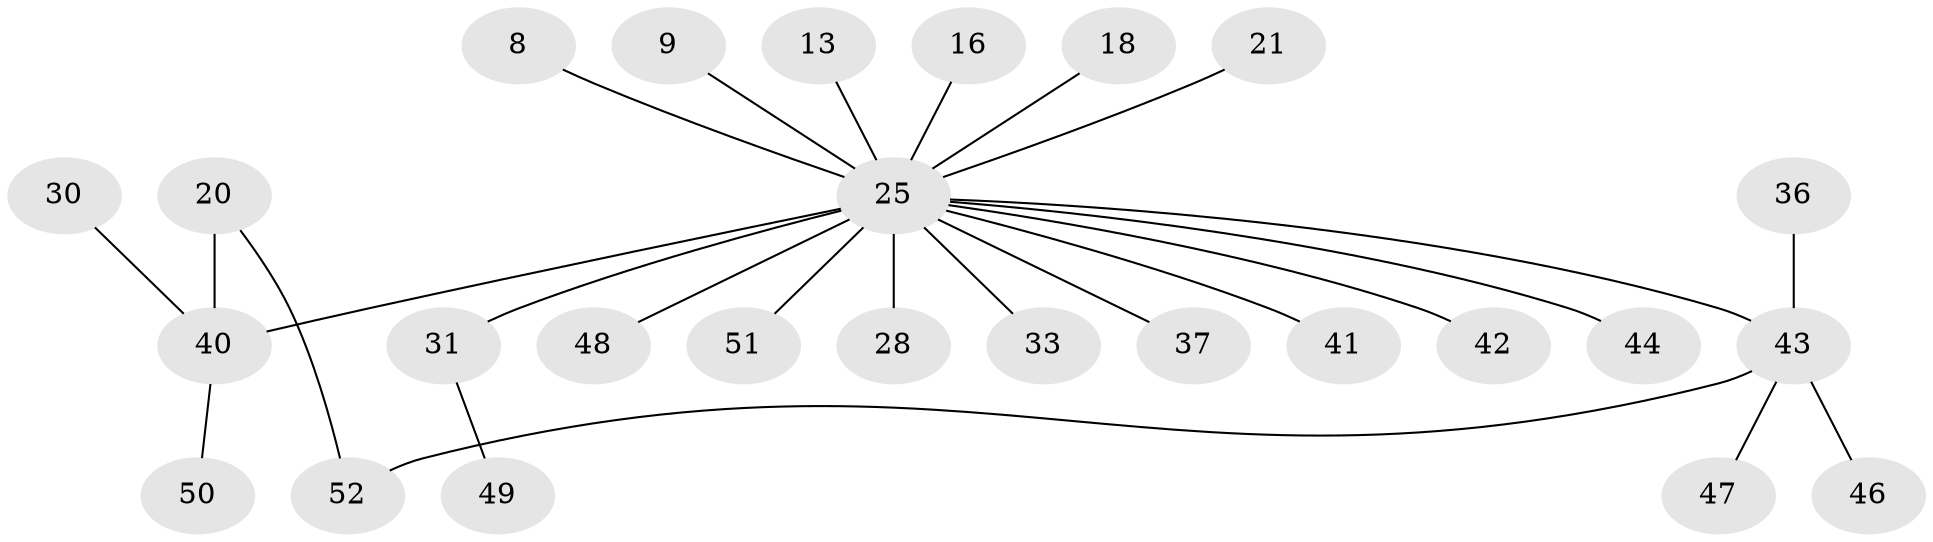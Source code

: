 // original degree distribution, {1: 0.5192307692307693, 12: 0.019230769230769232, 10: 0.019230769230769232, 6: 0.038461538461538464, 5: 0.057692307692307696, 3: 0.17307692307692307, 9: 0.019230769230769232, 4: 0.038461538461538464, 2: 0.11538461538461539}
// Generated by graph-tools (version 1.1) at 2025/48/03/09/25 04:48:30]
// undirected, 26 vertices, 26 edges
graph export_dot {
graph [start="1"]
  node [color=gray90,style=filled];
  8;
  9;
  13;
  16;
  18;
  20 [super="+14"];
  21;
  25 [super="+6+12+5"];
  28;
  30;
  31 [super="+27+29"];
  33;
  36;
  37;
  40 [super="+24+34"];
  41 [super="+19"];
  42;
  43 [super="+23"];
  44;
  46;
  47;
  48 [super="+15"];
  49 [super="+38+39+45"];
  50;
  51 [super="+35"];
  52;
  8 -- 25;
  9 -- 25;
  13 -- 25;
  16 -- 25;
  18 -- 25;
  20 -- 52;
  20 -- 40 [weight=4];
  21 -- 25;
  25 -- 43 [weight=5];
  25 -- 42;
  25 -- 28;
  25 -- 33;
  25 -- 37;
  25 -- 41;
  25 -- 44;
  25 -- 48 [weight=3];
  25 -- 31 [weight=3];
  25 -- 40 [weight=2];
  25 -- 51 [weight=2];
  30 -- 40;
  31 -- 49;
  36 -- 43;
  40 -- 50;
  43 -- 46;
  43 -- 47;
  43 -- 52;
}
